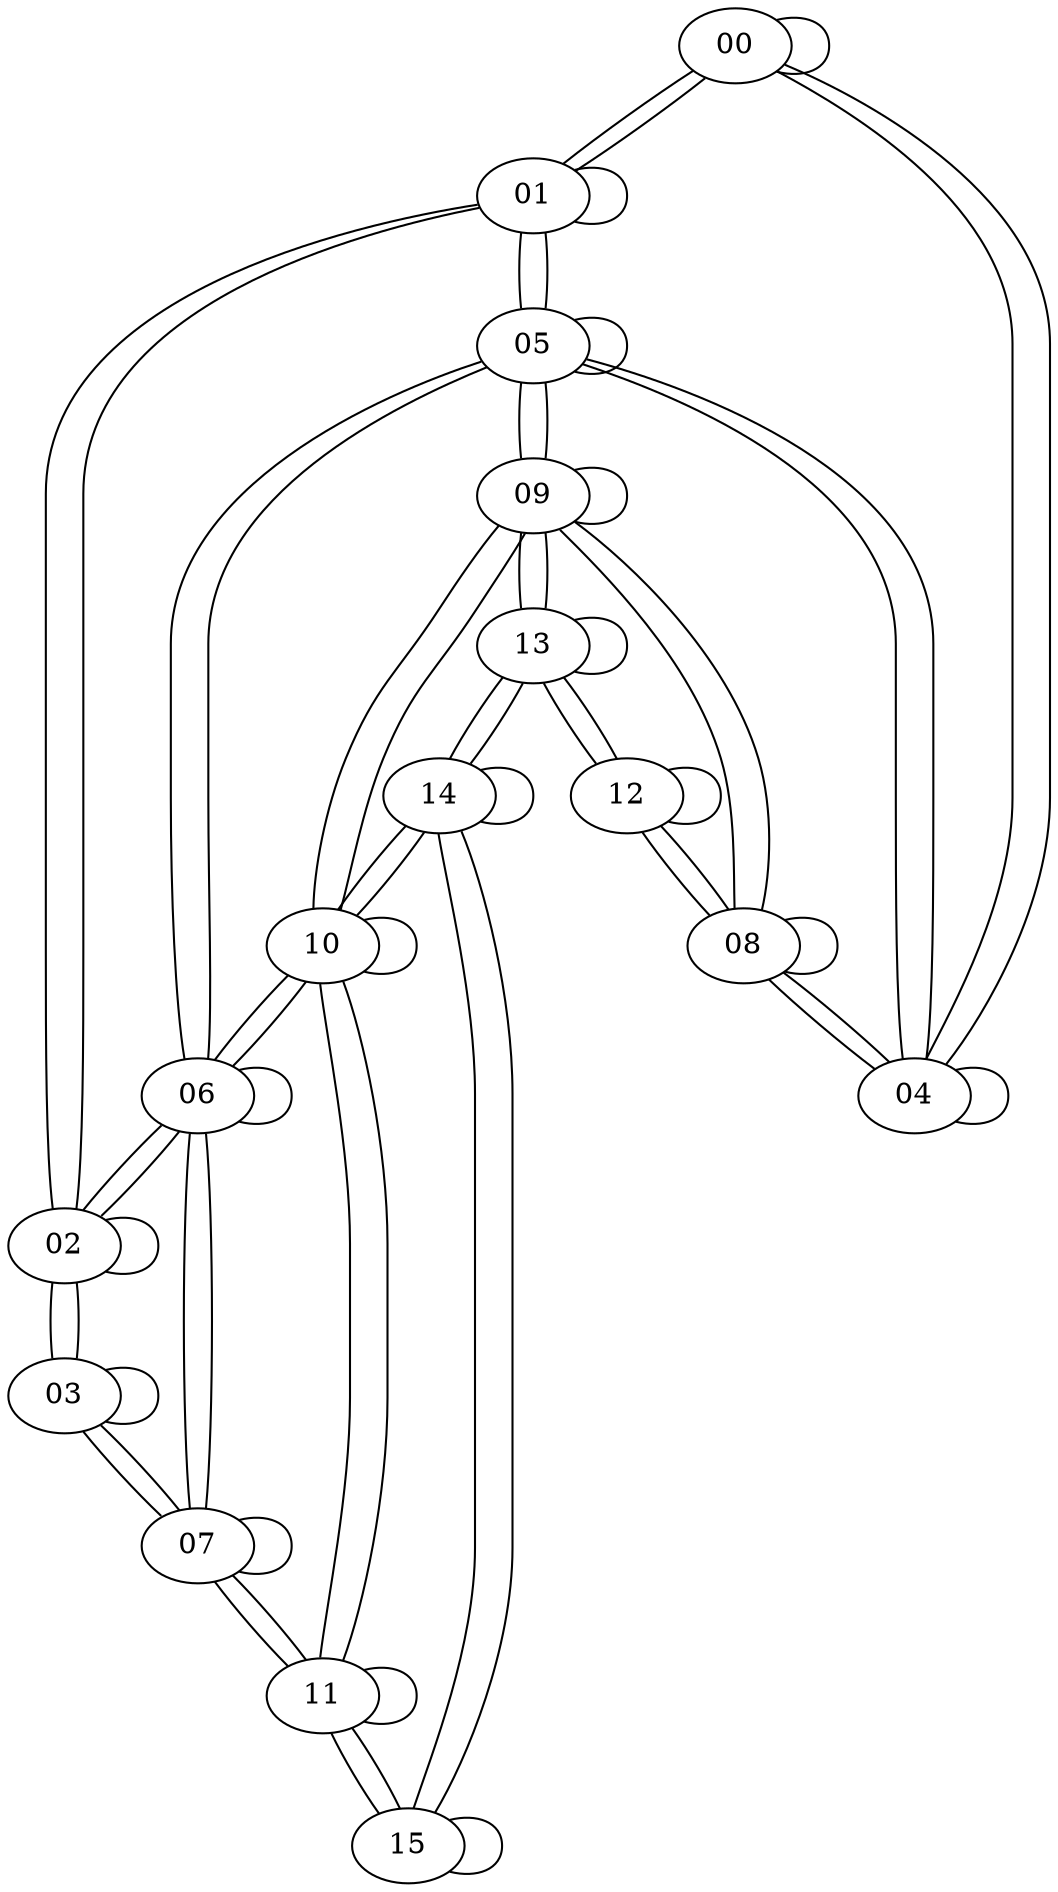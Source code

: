 graph G {
00 [label = 00, type = "physical"];
01 [label = 01, type = "physical"];
02 [label = 02, type = "physical"];
03 [label = 03, type = "physical"];
04 [label = 04, type = "physical"];
05 [label = 05, type = "physical"];
06 [label = 06, type = "physical"];
07 [label = 07, type = "physical"];
08 [label = 08, type = "physical"];
09 [label = 09, type = "physical"];
10 [label = 10, type = "physical"];
11 [label = 11, type = "physical"];
12 [label = 12, type = "physical"];
13 [label = 13, type = "physical"];
14 [label = 14, type = "physical"];
15 [label = 15, type = "physical"];
00 -- 01;
01 -- 00;
00 -- 04;
04 -- 00;
01 -- 02;
02 -- 01;
01 -- 05;
05 -- 01;
02 -- 03;
03 -- 02;
02 -- 06;
06 -- 02;
03 -- 07;
07 -- 03;
04 -- 05;
05 -- 04;
04 -- 08;
08 -- 04;
05 -- 06;
06 -- 05;
05 -- 09;
09 -- 05;
06 -- 07;
07 -- 06;
06 -- 10;
10 -- 06;
07 -- 11;
11 -- 07;
08 -- 09;
09 -- 08;
08 -- 12;
12 -- 08;
09 -- 10;
10 -- 09;
09 -- 13;
13 -- 09;
10 -- 11;
11 -- 10;
10 -- 14;
14 -- 10;
11 -- 15;
15 -- 11;
12 -- 13;
13 -- 12;
13 -- 14;
14 -- 13;
14 -- 15;
15 -- 14;
00 -- 00;
01 -- 01;
02 -- 02;
03 -- 03;
04 -- 04;
05 -- 05;
06 -- 06;
07 -- 07;
08 -- 08;
09 -- 09;
10 -- 10;
11 -- 11;
12 -- 12;
13 -- 13;
14 -- 14;
15 -- 15;
}
